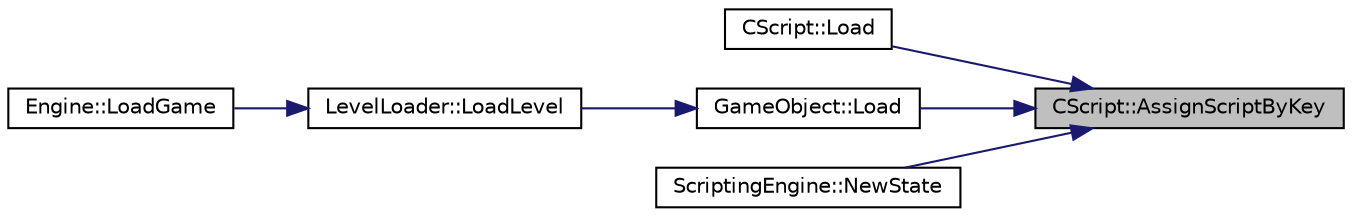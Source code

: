 digraph "CScript::AssignScriptByKey"
{
 // LATEX_PDF_SIZE
  edge [fontname="Helvetica",fontsize="10",labelfontname="Helvetica",labelfontsize="10"];
  node [fontname="Helvetica",fontsize="10",shape=record];
  rankdir="RL";
  Node14 [label="CScript::AssignScriptByKey",height=0.2,width=0.4,color="black", fillcolor="grey75", style="filled", fontcolor="black",tooltip="script mutator using factory key"];
  Node14 -> Node15 [dir="back",color="midnightblue",fontsize="10",style="solid",fontname="Helvetica"];
  Node15 [label="CScript::Load",height=0.2,width=0.4,color="black", fillcolor="white", style="filled",URL="$class_c_script.html#a5e8994e009e4e21d127e261f35788bb8",tooltip="loads the component from saved state"];
  Node14 -> Node16 [dir="back",color="midnightblue",fontsize="10",style="solid",fontname="Helvetica"];
  Node16 [label="GameObject::Load",height=0.2,width=0.4,color="black", fillcolor="white", style="filled",URL="$class_game_object.html#a45246aaee43206b87c40ef6fdc06111b",tooltip="loads the object from saved state"];
  Node16 -> Node17 [dir="back",color="midnightblue",fontsize="10",style="solid",fontname="Helvetica"];
  Node17 [label="LevelLoader::LoadLevel",height=0.2,width=0.4,color="black", fillcolor="white", style="filled",URL="$class_level_loader.html#ac733be25eccf37abb958dd8e9547599b",tooltip="Load Current Level."];
  Node17 -> Node18 [dir="back",color="midnightblue",fontsize="10",style="solid",fontname="Helvetica"];
  Node18 [label="Engine::LoadGame",height=0.2,width=0.4,color="black", fillcolor="white", style="filled",URL="$class_engine.html#abde21e1bd9d8f467a5d8b464d8bb1ca2",tooltip="loads the game from saved state"];
  Node14 -> Node19 [dir="back",color="midnightblue",fontsize="10",style="solid",fontname="Helvetica"];
  Node19 [label="ScriptingEngine::NewState",height=0.2,width=0.4,color="black", fillcolor="white", style="filled",URL="$class_scripting_engine.html#a125a0c206da8e74b8f6664c4e523606a",tooltip="Sets up the engine with initial processes and variables and exposes engine functionality to lua."];
}
